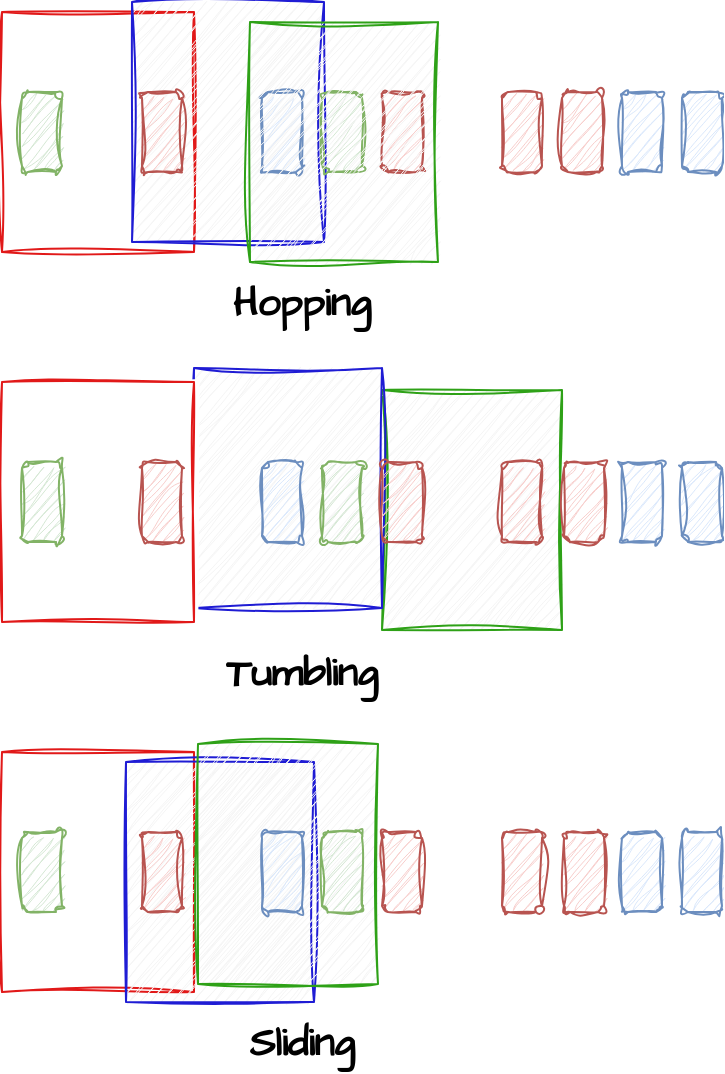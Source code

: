 <mxfile version="22.0.0" type="device">
  <diagram name="Page-1" id="XaVAXjwY4u64gQwfEF0B">
    <mxGraphModel dx="792" dy="1187" grid="1" gridSize="10" guides="1" tooltips="1" connect="1" arrows="1" fold="1" page="1" pageScale="1" pageWidth="827" pageHeight="1169" math="0" shadow="0">
      <root>
        <mxCell id="0" />
        <mxCell id="1" parent="0" />
        <mxCell id="b_4I57h4cK6OL6eyk09b-33" value="" style="rounded=0;whiteSpace=wrap;html=1;sketch=1;hachureGap=4;jiggle=2;curveFitting=1;fontFamily=Architects Daughter;fontSource=https%3A%2F%2Ffonts.googleapis.com%2Fcss%3Ffamily%3DArchitects%2BDaughter;fontSize=20;strokeColor=#e11919;" vertex="1" parent="1">
          <mxGeometry x="150" y="600" width="96" height="120" as="geometry" />
        </mxCell>
        <mxCell id="b_4I57h4cK6OL6eyk09b-46" value="" style="rounded=0;whiteSpace=wrap;html=1;sketch=1;hachureGap=4;jiggle=2;curveFitting=1;fontFamily=Architects Daughter;fontSource=https%3A%2F%2Ffonts.googleapis.com%2Fcss%3Ffamily%3DArchitects%2BDaughter;fontSize=20;fillColor=#f5f5f5;strokeColor=#1f1cd4;fontColor=#333333;" vertex="1" parent="1">
          <mxGeometry x="212" y="605" width="94" height="120" as="geometry" />
        </mxCell>
        <mxCell id="b_4I57h4cK6OL6eyk09b-47" value="" style="rounded=0;whiteSpace=wrap;html=1;sketch=1;hachureGap=4;jiggle=2;curveFitting=1;fontFamily=Architects Daughter;fontSource=https%3A%2F%2Ffonts.googleapis.com%2Fcss%3Ffamily%3DArchitects%2BDaughter;fontSize=20;fillColor=#f5f5f5;strokeColor=#2ea117;fontColor=#333333;" vertex="1" parent="1">
          <mxGeometry x="248" y="596" width="90" height="120" as="geometry" />
        </mxCell>
        <mxCell id="b_4I57h4cK6OL6eyk09b-31" value="" style="rounded=0;whiteSpace=wrap;html=1;sketch=1;hachureGap=4;jiggle=2;curveFitting=1;fontFamily=Architects Daughter;fontSource=https%3A%2F%2Ffonts.googleapis.com%2Fcss%3Ffamily%3DArchitects%2BDaughter;fontSize=20;fillColor=#f5f5f5;strokeColor=#2ea117;fontColor=#333333;" vertex="1" parent="1">
          <mxGeometry x="340" y="419" width="90" height="120" as="geometry" />
        </mxCell>
        <mxCell id="b_4I57h4cK6OL6eyk09b-30" value="" style="rounded=0;whiteSpace=wrap;html=1;sketch=1;hachureGap=4;jiggle=2;curveFitting=1;fontFamily=Architects Daughter;fontSource=https%3A%2F%2Ffonts.googleapis.com%2Fcss%3Ffamily%3DArchitects%2BDaughter;fontSize=20;fillColor=#f5f5f5;strokeColor=#1f1cd4;fontColor=#333333;" vertex="1" parent="1">
          <mxGeometry x="246" y="408" width="94" height="120" as="geometry" />
        </mxCell>
        <mxCell id="b_4I57h4cK6OL6eyk09b-13" value="" style="rounded=0;whiteSpace=wrap;html=1;sketch=1;hachureGap=4;jiggle=2;curveFitting=1;fontFamily=Architects Daughter;fontSource=https%3A%2F%2Ffonts.googleapis.com%2Fcss%3Ffamily%3DArchitects%2BDaughter;fontSize=20;strokeColor=#e11919;" vertex="1" parent="1">
          <mxGeometry x="150" y="230" width="96" height="120" as="geometry" />
        </mxCell>
        <mxCell id="b_4I57h4cK6OL6eyk09b-14" value="" style="rounded=0;whiteSpace=wrap;html=1;sketch=1;hachureGap=4;jiggle=2;curveFitting=1;fontFamily=Architects Daughter;fontSource=https%3A%2F%2Ffonts.googleapis.com%2Fcss%3Ffamily%3DArchitects%2BDaughter;fontSize=20;fillColor=#f5f5f5;strokeColor=#1f1cd4;fontColor=#333333;" vertex="1" parent="1">
          <mxGeometry x="215" y="225" width="96" height="120" as="geometry" />
        </mxCell>
        <mxCell id="b_4I57h4cK6OL6eyk09b-1" value="" style="rounded=1;whiteSpace=wrap;html=1;sketch=1;hachureGap=4;jiggle=2;curveFitting=1;fontFamily=Architects Daughter;fontSource=https%3A%2F%2Ffonts.googleapis.com%2Fcss%3Ffamily%3DArchitects%2BDaughter;fontSize=20;fillColor=#d5e8d4;strokeColor=#82b366;" vertex="1" parent="1">
          <mxGeometry x="160" y="270" width="20" height="40" as="geometry" />
        </mxCell>
        <mxCell id="b_4I57h4cK6OL6eyk09b-3" value="" style="rounded=1;whiteSpace=wrap;html=1;sketch=1;hachureGap=4;jiggle=2;curveFitting=1;fontFamily=Architects Daughter;fontSource=https%3A%2F%2Ffonts.googleapis.com%2Fcss%3Ffamily%3DArchitects%2BDaughter;fontSize=20;fillColor=#f8cecc;strokeColor=#b85450;" vertex="1" parent="1">
          <mxGeometry x="220" y="270" width="20" height="40" as="geometry" />
        </mxCell>
        <mxCell id="b_4I57h4cK6OL6eyk09b-5" value="" style="rounded=1;whiteSpace=wrap;html=1;sketch=1;hachureGap=4;jiggle=2;curveFitting=1;fontFamily=Architects Daughter;fontSource=https%3A%2F%2Ffonts.googleapis.com%2Fcss%3Ffamily%3DArchitects%2BDaughter;fontSize=20;fillColor=#dae8fc;strokeColor=#6c8ebf;" vertex="1" parent="1">
          <mxGeometry x="280" y="270" width="20" height="40" as="geometry" />
        </mxCell>
        <mxCell id="b_4I57h4cK6OL6eyk09b-6" value="" style="rounded=1;whiteSpace=wrap;html=1;sketch=1;hachureGap=4;jiggle=2;curveFitting=1;fontFamily=Architects Daughter;fontSource=https%3A%2F%2Ffonts.googleapis.com%2Fcss%3Ffamily%3DArchitects%2BDaughter;fontSize=20;fillColor=#d5e8d4;strokeColor=#82b366;" vertex="1" parent="1">
          <mxGeometry x="310" y="270" width="20" height="40" as="geometry" />
        </mxCell>
        <mxCell id="b_4I57h4cK6OL6eyk09b-7" value="" style="rounded=1;whiteSpace=wrap;html=1;sketch=1;hachureGap=4;jiggle=2;curveFitting=1;fontFamily=Architects Daughter;fontSource=https%3A%2F%2Ffonts.googleapis.com%2Fcss%3Ffamily%3DArchitects%2BDaughter;fontSize=20;fillColor=#f8cecc;strokeColor=#b85450;" vertex="1" parent="1">
          <mxGeometry x="340" y="270" width="20" height="40" as="geometry" />
        </mxCell>
        <mxCell id="b_4I57h4cK6OL6eyk09b-9" value="" style="rounded=1;whiteSpace=wrap;html=1;sketch=1;hachureGap=4;jiggle=2;curveFitting=1;fontFamily=Architects Daughter;fontSource=https%3A%2F%2Ffonts.googleapis.com%2Fcss%3Ffamily%3DArchitects%2BDaughter;fontSize=20;fillColor=#f8cecc;strokeColor=#b85450;" vertex="1" parent="1">
          <mxGeometry x="400" y="270" width="20" height="40" as="geometry" />
        </mxCell>
        <mxCell id="b_4I57h4cK6OL6eyk09b-10" value="" style="rounded=1;whiteSpace=wrap;html=1;sketch=1;hachureGap=4;jiggle=2;curveFitting=1;fontFamily=Architects Daughter;fontSource=https%3A%2F%2Ffonts.googleapis.com%2Fcss%3Ffamily%3DArchitects%2BDaughter;fontSize=20;fillColor=#f8cecc;strokeColor=#b85450;" vertex="1" parent="1">
          <mxGeometry x="430" y="270" width="20" height="40" as="geometry" />
        </mxCell>
        <mxCell id="b_4I57h4cK6OL6eyk09b-11" value="" style="rounded=1;whiteSpace=wrap;html=1;sketch=1;hachureGap=4;jiggle=2;curveFitting=1;fontFamily=Architects Daughter;fontSource=https%3A%2F%2Ffonts.googleapis.com%2Fcss%3Ffamily%3DArchitects%2BDaughter;fontSize=20;fillColor=#dae8fc;strokeColor=#6c8ebf;" vertex="1" parent="1">
          <mxGeometry x="460" y="270" width="20" height="40" as="geometry" />
        </mxCell>
        <mxCell id="b_4I57h4cK6OL6eyk09b-12" value="" style="rounded=1;whiteSpace=wrap;html=1;sketch=1;hachureGap=4;jiggle=2;curveFitting=1;fontFamily=Architects Daughter;fontSource=https%3A%2F%2Ffonts.googleapis.com%2Fcss%3Ffamily%3DArchitects%2BDaughter;fontSize=20;fillColor=#dae8fc;strokeColor=#6c8ebf;" vertex="1" parent="1">
          <mxGeometry x="490" y="270" width="20" height="40" as="geometry" />
        </mxCell>
        <mxCell id="b_4I57h4cK6OL6eyk09b-15" value="" style="rounded=0;whiteSpace=wrap;html=1;sketch=1;hachureGap=4;jiggle=2;curveFitting=1;fontFamily=Architects Daughter;fontSource=https%3A%2F%2Ffonts.googleapis.com%2Fcss%3Ffamily%3DArchitects%2BDaughter;fontSize=20;fillColor=#f5f5f5;strokeColor=#2ea117;fontColor=#333333;" vertex="1" parent="1">
          <mxGeometry x="274" y="235" width="94" height="120" as="geometry" />
        </mxCell>
        <mxCell id="b_4I57h4cK6OL6eyk09b-16" value="&lt;b&gt;Hopping&lt;/b&gt;" style="text;html=1;strokeColor=none;fillColor=none;align=center;verticalAlign=middle;whiteSpace=wrap;rounded=0;fontSize=20;fontFamily=Architects Daughter;" vertex="1" parent="1">
          <mxGeometry x="270" y="360" width="60" height="30" as="geometry" />
        </mxCell>
        <mxCell id="b_4I57h4cK6OL6eyk09b-17" value="" style="rounded=0;whiteSpace=wrap;html=1;sketch=1;hachureGap=4;jiggle=2;curveFitting=1;fontFamily=Architects Daughter;fontSource=https%3A%2F%2Ffonts.googleapis.com%2Fcss%3Ffamily%3DArchitects%2BDaughter;fontSize=20;strokeColor=#e11919;" vertex="1" parent="1">
          <mxGeometry x="150" y="415" width="96" height="120" as="geometry" />
        </mxCell>
        <mxCell id="b_4I57h4cK6OL6eyk09b-18" value="" style="rounded=1;whiteSpace=wrap;html=1;sketch=1;hachureGap=4;jiggle=2;curveFitting=1;fontFamily=Architects Daughter;fontSource=https%3A%2F%2Ffonts.googleapis.com%2Fcss%3Ffamily%3DArchitects%2BDaughter;fontSize=20;fillColor=#d5e8d4;strokeColor=#82b366;" vertex="1" parent="1">
          <mxGeometry x="160" y="455" width="20" height="40" as="geometry" />
        </mxCell>
        <mxCell id="b_4I57h4cK6OL6eyk09b-20" value="" style="rounded=1;whiteSpace=wrap;html=1;sketch=1;hachureGap=4;jiggle=2;curveFitting=1;fontFamily=Architects Daughter;fontSource=https%3A%2F%2Ffonts.googleapis.com%2Fcss%3Ffamily%3DArchitects%2BDaughter;fontSize=20;fillColor=#f8cecc;strokeColor=#b85450;" vertex="1" parent="1">
          <mxGeometry x="220" y="455" width="20" height="40" as="geometry" />
        </mxCell>
        <mxCell id="b_4I57h4cK6OL6eyk09b-22" value="" style="rounded=1;whiteSpace=wrap;html=1;sketch=1;hachureGap=4;jiggle=2;curveFitting=1;fontFamily=Architects Daughter;fontSource=https%3A%2F%2Ffonts.googleapis.com%2Fcss%3Ffamily%3DArchitects%2BDaughter;fontSize=20;fillColor=#dae8fc;strokeColor=#6c8ebf;" vertex="1" parent="1">
          <mxGeometry x="280" y="455" width="20" height="40" as="geometry" />
        </mxCell>
        <mxCell id="b_4I57h4cK6OL6eyk09b-23" value="" style="rounded=1;whiteSpace=wrap;html=1;sketch=1;hachureGap=4;jiggle=2;curveFitting=1;fontFamily=Architects Daughter;fontSource=https%3A%2F%2Ffonts.googleapis.com%2Fcss%3Ffamily%3DArchitects%2BDaughter;fontSize=20;fillColor=#d5e8d4;strokeColor=#82b366;" vertex="1" parent="1">
          <mxGeometry x="310" y="455" width="20" height="40" as="geometry" />
        </mxCell>
        <mxCell id="b_4I57h4cK6OL6eyk09b-24" value="" style="rounded=1;whiteSpace=wrap;html=1;sketch=1;hachureGap=4;jiggle=2;curveFitting=1;fontFamily=Architects Daughter;fontSource=https%3A%2F%2Ffonts.googleapis.com%2Fcss%3Ffamily%3DArchitects%2BDaughter;fontSize=20;fillColor=#f8cecc;strokeColor=#b85450;" vertex="1" parent="1">
          <mxGeometry x="340" y="455" width="20" height="40" as="geometry" />
        </mxCell>
        <mxCell id="b_4I57h4cK6OL6eyk09b-26" value="" style="rounded=1;whiteSpace=wrap;html=1;sketch=1;hachureGap=4;jiggle=2;curveFitting=1;fontFamily=Architects Daughter;fontSource=https%3A%2F%2Ffonts.googleapis.com%2Fcss%3Ffamily%3DArchitects%2BDaughter;fontSize=20;fillColor=#f8cecc;strokeColor=#b85450;" vertex="1" parent="1">
          <mxGeometry x="400" y="455" width="20" height="40" as="geometry" />
        </mxCell>
        <mxCell id="b_4I57h4cK6OL6eyk09b-27" value="" style="rounded=1;whiteSpace=wrap;html=1;sketch=1;hachureGap=4;jiggle=2;curveFitting=1;fontFamily=Architects Daughter;fontSource=https%3A%2F%2Ffonts.googleapis.com%2Fcss%3Ffamily%3DArchitects%2BDaughter;fontSize=20;fillColor=#f8cecc;strokeColor=#b85450;" vertex="1" parent="1">
          <mxGeometry x="431" y="455" width="20" height="40" as="geometry" />
        </mxCell>
        <mxCell id="b_4I57h4cK6OL6eyk09b-28" value="" style="rounded=1;whiteSpace=wrap;html=1;sketch=1;hachureGap=4;jiggle=2;curveFitting=1;fontFamily=Architects Daughter;fontSource=https%3A%2F%2Ffonts.googleapis.com%2Fcss%3Ffamily%3DArchitects%2BDaughter;fontSize=20;fillColor=#dae8fc;strokeColor=#6c8ebf;" vertex="1" parent="1">
          <mxGeometry x="460" y="455" width="20" height="40" as="geometry" />
        </mxCell>
        <mxCell id="b_4I57h4cK6OL6eyk09b-29" value="" style="rounded=1;whiteSpace=wrap;html=1;sketch=1;hachureGap=4;jiggle=2;curveFitting=1;fontFamily=Architects Daughter;fontSource=https%3A%2F%2Ffonts.googleapis.com%2Fcss%3Ffamily%3DArchitects%2BDaughter;fontSize=20;fillColor=#dae8fc;strokeColor=#6c8ebf;" vertex="1" parent="1">
          <mxGeometry x="490" y="455" width="20" height="40" as="geometry" />
        </mxCell>
        <mxCell id="b_4I57h4cK6OL6eyk09b-32" value="&lt;b&gt;Tumbling&lt;/b&gt;" style="text;html=1;strokeColor=none;fillColor=none;align=center;verticalAlign=middle;whiteSpace=wrap;rounded=0;fontSize=20;fontFamily=Architects Daughter;" vertex="1" parent="1">
          <mxGeometry x="270" y="545" width="60" height="30" as="geometry" />
        </mxCell>
        <mxCell id="b_4I57h4cK6OL6eyk09b-34" value="" style="rounded=1;whiteSpace=wrap;html=1;sketch=1;hachureGap=4;jiggle=2;curveFitting=1;fontFamily=Architects Daughter;fontSource=https%3A%2F%2Ffonts.googleapis.com%2Fcss%3Ffamily%3DArchitects%2BDaughter;fontSize=20;fillColor=#d5e8d4;strokeColor=#82b366;" vertex="1" parent="1">
          <mxGeometry x="160" y="640" width="20" height="40" as="geometry" />
        </mxCell>
        <mxCell id="b_4I57h4cK6OL6eyk09b-36" value="" style="rounded=1;whiteSpace=wrap;html=1;sketch=1;hachureGap=4;jiggle=2;curveFitting=1;fontFamily=Architects Daughter;fontSource=https%3A%2F%2Ffonts.googleapis.com%2Fcss%3Ffamily%3DArchitects%2BDaughter;fontSize=20;fillColor=#f8cecc;strokeColor=#b85450;" vertex="1" parent="1">
          <mxGeometry x="220" y="640" width="20" height="40" as="geometry" />
        </mxCell>
        <mxCell id="b_4I57h4cK6OL6eyk09b-38" value="" style="rounded=1;whiteSpace=wrap;html=1;sketch=1;hachureGap=4;jiggle=2;curveFitting=1;fontFamily=Architects Daughter;fontSource=https%3A%2F%2Ffonts.googleapis.com%2Fcss%3Ffamily%3DArchitects%2BDaughter;fontSize=20;fillColor=#dae8fc;strokeColor=#6c8ebf;" vertex="1" parent="1">
          <mxGeometry x="280" y="640" width="20" height="40" as="geometry" />
        </mxCell>
        <mxCell id="b_4I57h4cK6OL6eyk09b-39" value="" style="rounded=1;whiteSpace=wrap;html=1;sketch=1;hachureGap=4;jiggle=2;curveFitting=1;fontFamily=Architects Daughter;fontSource=https%3A%2F%2Ffonts.googleapis.com%2Fcss%3Ffamily%3DArchitects%2BDaughter;fontSize=20;fillColor=#d5e8d4;strokeColor=#82b366;" vertex="1" parent="1">
          <mxGeometry x="310" y="640" width="20" height="40" as="geometry" />
        </mxCell>
        <mxCell id="b_4I57h4cK6OL6eyk09b-40" value="" style="rounded=1;whiteSpace=wrap;html=1;sketch=1;hachureGap=4;jiggle=2;curveFitting=1;fontFamily=Architects Daughter;fontSource=https%3A%2F%2Ffonts.googleapis.com%2Fcss%3Ffamily%3DArchitects%2BDaughter;fontSize=20;fillColor=#f8cecc;strokeColor=#b85450;" vertex="1" parent="1">
          <mxGeometry x="340" y="640" width="20" height="40" as="geometry" />
        </mxCell>
        <mxCell id="b_4I57h4cK6OL6eyk09b-42" value="" style="rounded=1;whiteSpace=wrap;html=1;sketch=1;hachureGap=4;jiggle=2;curveFitting=1;fontFamily=Architects Daughter;fontSource=https%3A%2F%2Ffonts.googleapis.com%2Fcss%3Ffamily%3DArchitects%2BDaughter;fontSize=20;fillColor=#f8cecc;strokeColor=#b85450;" vertex="1" parent="1">
          <mxGeometry x="400" y="640" width="20" height="40" as="geometry" />
        </mxCell>
        <mxCell id="b_4I57h4cK6OL6eyk09b-43" value="" style="rounded=1;whiteSpace=wrap;html=1;sketch=1;hachureGap=4;jiggle=2;curveFitting=1;fontFamily=Architects Daughter;fontSource=https%3A%2F%2Ffonts.googleapis.com%2Fcss%3Ffamily%3DArchitects%2BDaughter;fontSize=20;fillColor=#f8cecc;strokeColor=#b85450;" vertex="1" parent="1">
          <mxGeometry x="431" y="640" width="20" height="40" as="geometry" />
        </mxCell>
        <mxCell id="b_4I57h4cK6OL6eyk09b-44" value="" style="rounded=1;whiteSpace=wrap;html=1;sketch=1;hachureGap=4;jiggle=2;curveFitting=1;fontFamily=Architects Daughter;fontSource=https%3A%2F%2Ffonts.googleapis.com%2Fcss%3Ffamily%3DArchitects%2BDaughter;fontSize=20;fillColor=#dae8fc;strokeColor=#6c8ebf;" vertex="1" parent="1">
          <mxGeometry x="460" y="640" width="20" height="40" as="geometry" />
        </mxCell>
        <mxCell id="b_4I57h4cK6OL6eyk09b-45" value="" style="rounded=1;whiteSpace=wrap;html=1;sketch=1;hachureGap=4;jiggle=2;curveFitting=1;fontFamily=Architects Daughter;fontSource=https%3A%2F%2Ffonts.googleapis.com%2Fcss%3Ffamily%3DArchitects%2BDaughter;fontSize=20;fillColor=#dae8fc;strokeColor=#6c8ebf;" vertex="1" parent="1">
          <mxGeometry x="490" y="640" width="20" height="40" as="geometry" />
        </mxCell>
        <mxCell id="b_4I57h4cK6OL6eyk09b-48" value="&lt;b&gt;Sliding&lt;/b&gt;" style="text;html=1;strokeColor=none;fillColor=none;align=center;verticalAlign=middle;whiteSpace=wrap;rounded=0;fontSize=20;fontFamily=Architects Daughter;" vertex="1" parent="1">
          <mxGeometry x="270" y="730" width="60" height="30" as="geometry" />
        </mxCell>
      </root>
    </mxGraphModel>
  </diagram>
</mxfile>
